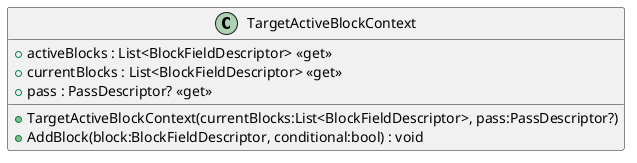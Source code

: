 @startuml
class TargetActiveBlockContext {
    + activeBlocks : List<BlockFieldDescriptor> <<get>>
    + currentBlocks : List<BlockFieldDescriptor> <<get>>
    + pass : PassDescriptor? <<get>>
    + TargetActiveBlockContext(currentBlocks:List<BlockFieldDescriptor>, pass:PassDescriptor?)
    + AddBlock(block:BlockFieldDescriptor, conditional:bool) : void
}
@enduml
